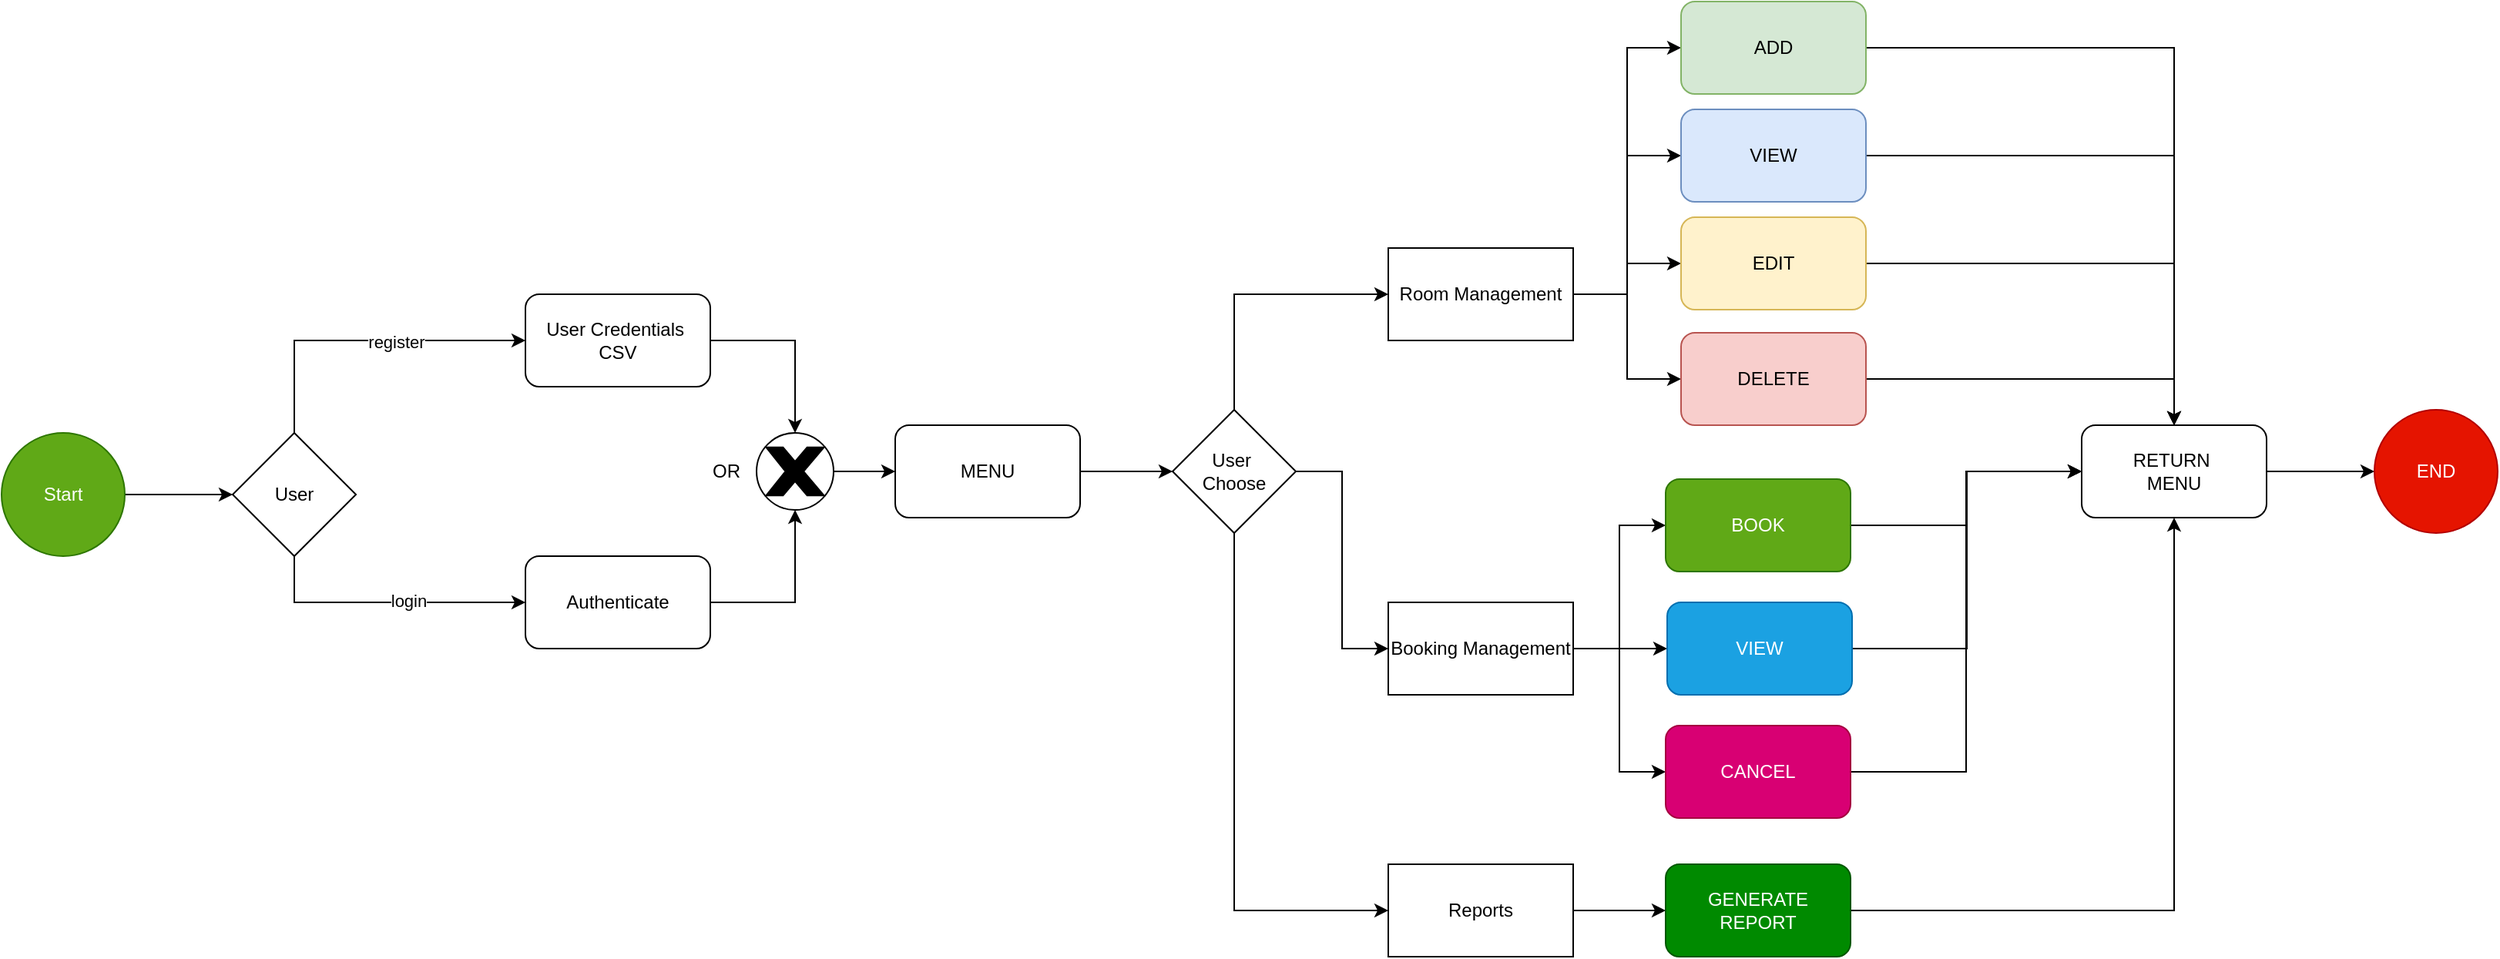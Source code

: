 <mxfile version="24.4.15" type="github">
  <diagram name="Page-1" id="N0BZrAocOwHbhfXpD0al">
    <mxGraphModel dx="1217" dy="3519" grid="1" gridSize="10" guides="1" tooltips="1" connect="1" arrows="1" fold="1" page="1" pageScale="1" pageWidth="827" pageHeight="1169" background="none" math="0" shadow="0">
      <root>
        <mxCell id="0" />
        <mxCell id="1" parent="0" />
        <mxCell id="L46aA3zM3XqTV-ePgoYc-6" style="edgeStyle=orthogonalEdgeStyle;rounded=0;orthogonalLoop=1;jettySize=auto;html=1;exitX=1;exitY=0.5;exitDx=0;exitDy=0;entryX=0;entryY=0.5;entryDx=0;entryDy=0;" edge="1" parent="1" source="L46aA3zM3XqTV-ePgoYc-1" target="L46aA3zM3XqTV-ePgoYc-5">
          <mxGeometry relative="1" as="geometry" />
        </mxCell>
        <mxCell id="L46aA3zM3XqTV-ePgoYc-1" value="Start" style="ellipse;whiteSpace=wrap;html=1;fillColor=#60a917;strokeColor=#2D7600;fontColor=#ffffff;" vertex="1" parent="1">
          <mxGeometry x="100" y="250" width="80" height="80" as="geometry" />
        </mxCell>
        <mxCell id="L46aA3zM3XqTV-ePgoYc-7" style="edgeStyle=orthogonalEdgeStyle;rounded=0;orthogonalLoop=1;jettySize=auto;html=1;exitX=0.5;exitY=0;exitDx=0;exitDy=0;entryX=0;entryY=0.5;entryDx=0;entryDy=0;" edge="1" parent="1" source="L46aA3zM3XqTV-ePgoYc-5" target="L46aA3zM3XqTV-ePgoYc-12">
          <mxGeometry relative="1" as="geometry">
            <mxPoint x="450" y="170" as="targetPoint" />
          </mxGeometry>
        </mxCell>
        <mxCell id="L46aA3zM3XqTV-ePgoYc-10" value="register" style="edgeLabel;html=1;align=center;verticalAlign=middle;resizable=0;points=[];" vertex="1" connectable="0" parent="L46aA3zM3XqTV-ePgoYc-7">
          <mxGeometry x="0.195" y="-1" relative="1" as="geometry">
            <mxPoint as="offset" />
          </mxGeometry>
        </mxCell>
        <mxCell id="L46aA3zM3XqTV-ePgoYc-9" style="edgeStyle=orthogonalEdgeStyle;rounded=0;orthogonalLoop=1;jettySize=auto;html=1;exitX=0.5;exitY=1;exitDx=0;exitDy=0;entryX=0;entryY=0.5;entryDx=0;entryDy=0;" edge="1" parent="1" source="L46aA3zM3XqTV-ePgoYc-5" target="L46aA3zM3XqTV-ePgoYc-8">
          <mxGeometry relative="1" as="geometry" />
        </mxCell>
        <mxCell id="L46aA3zM3XqTV-ePgoYc-11" value="login" style="edgeLabel;html=1;align=center;verticalAlign=middle;resizable=0;points=[];" vertex="1" connectable="0" parent="L46aA3zM3XqTV-ePgoYc-9">
          <mxGeometry x="0.148" y="1" relative="1" as="geometry">
            <mxPoint as="offset" />
          </mxGeometry>
        </mxCell>
        <mxCell id="L46aA3zM3XqTV-ePgoYc-5" value="User" style="rhombus;whiteSpace=wrap;html=1;" vertex="1" parent="1">
          <mxGeometry x="250" y="250" width="80" height="80" as="geometry" />
        </mxCell>
        <mxCell id="L46aA3zM3XqTV-ePgoYc-20" style="edgeStyle=orthogonalEdgeStyle;rounded=0;orthogonalLoop=1;jettySize=auto;html=1;exitX=1;exitY=0.5;exitDx=0;exitDy=0;entryX=0.5;entryY=1;entryDx=0;entryDy=0;" edge="1" parent="1" source="L46aA3zM3XqTV-ePgoYc-8" target="L46aA3zM3XqTV-ePgoYc-14">
          <mxGeometry relative="1" as="geometry" />
        </mxCell>
        <mxCell id="L46aA3zM3XqTV-ePgoYc-8" value="Authenticate" style="rounded=1;whiteSpace=wrap;html=1;" vertex="1" parent="1">
          <mxGeometry x="440" y="330" width="120" height="60" as="geometry" />
        </mxCell>
        <mxCell id="L46aA3zM3XqTV-ePgoYc-19" style="edgeStyle=orthogonalEdgeStyle;rounded=0;orthogonalLoop=1;jettySize=auto;html=1;exitX=1;exitY=0.5;exitDx=0;exitDy=0;entryX=0.5;entryY=0;entryDx=0;entryDy=0;" edge="1" parent="1" source="L46aA3zM3XqTV-ePgoYc-12" target="L46aA3zM3XqTV-ePgoYc-14">
          <mxGeometry relative="1" as="geometry" />
        </mxCell>
        <mxCell id="L46aA3zM3XqTV-ePgoYc-12" value="User Credentials&amp;nbsp;&lt;div&gt;CSV&lt;/div&gt;" style="rounded=1;whiteSpace=wrap;html=1;" vertex="1" parent="1">
          <mxGeometry x="440" y="160" width="120" height="60" as="geometry" />
        </mxCell>
        <mxCell id="L46aA3zM3XqTV-ePgoYc-33" style="edgeStyle=orthogonalEdgeStyle;rounded=0;orthogonalLoop=1;jettySize=auto;html=1;exitX=1;exitY=0.5;exitDx=0;exitDy=0;entryX=0;entryY=0.5;entryDx=0;entryDy=0;" edge="1" parent="1" source="L46aA3zM3XqTV-ePgoYc-13" target="L46aA3zM3XqTV-ePgoYc-29">
          <mxGeometry relative="1" as="geometry" />
        </mxCell>
        <mxCell id="L46aA3zM3XqTV-ePgoYc-13" value="MENU" style="rounded=1;whiteSpace=wrap;html=1;" vertex="1" parent="1">
          <mxGeometry x="680" y="245" width="120" height="60" as="geometry" />
        </mxCell>
        <mxCell id="L46aA3zM3XqTV-ePgoYc-16" value="" style="group" vertex="1" connectable="0" parent="1">
          <mxGeometry x="590" y="250" width="50" height="50" as="geometry" />
        </mxCell>
        <mxCell id="L46aA3zM3XqTV-ePgoYc-14" value="" style="ellipse;whiteSpace=wrap;html=1;" vertex="1" parent="L46aA3zM3XqTV-ePgoYc-16">
          <mxGeometry width="50" height="50" as="geometry" />
        </mxCell>
        <mxCell id="L46aA3zM3XqTV-ePgoYc-15" value="" style="verticalLabelPosition=bottom;verticalAlign=top;html=1;shape=mxgraph.basic.x;fillColor=#000000;" vertex="1" parent="L46aA3zM3XqTV-ePgoYc-16">
          <mxGeometry x="6.25" y="9.375" width="37.5" height="31.25" as="geometry" />
        </mxCell>
        <mxCell id="L46aA3zM3XqTV-ePgoYc-21" style="edgeStyle=orthogonalEdgeStyle;rounded=0;orthogonalLoop=1;jettySize=auto;html=1;exitX=1;exitY=0.5;exitDx=0;exitDy=0;entryX=0;entryY=0.5;entryDx=0;entryDy=0;" edge="1" parent="1" source="L46aA3zM3XqTV-ePgoYc-14" target="L46aA3zM3XqTV-ePgoYc-13">
          <mxGeometry relative="1" as="geometry" />
        </mxCell>
        <mxCell id="L46aA3zM3XqTV-ePgoYc-22" value="OR" style="text;html=1;align=center;verticalAlign=middle;resizable=0;points=[];autosize=1;strokeColor=none;fillColor=none;" vertex="1" parent="1">
          <mxGeometry x="550" y="260" width="40" height="30" as="geometry" />
        </mxCell>
        <mxCell id="L46aA3zM3XqTV-ePgoYc-44" style="edgeStyle=orthogonalEdgeStyle;rounded=0;orthogonalLoop=1;jettySize=auto;html=1;exitX=1;exitY=0.5;exitDx=0;exitDy=0;entryX=0;entryY=0.5;entryDx=0;entryDy=0;" edge="1" parent="1" source="L46aA3zM3XqTV-ePgoYc-23" target="L46aA3zM3XqTV-ePgoYc-40">
          <mxGeometry relative="1" as="geometry" />
        </mxCell>
        <mxCell id="L46aA3zM3XqTV-ePgoYc-45" style="edgeStyle=orthogonalEdgeStyle;rounded=0;orthogonalLoop=1;jettySize=auto;html=1;exitX=1;exitY=0.5;exitDx=0;exitDy=0;entryX=0;entryY=0.5;entryDx=0;entryDy=0;" edge="1" parent="1" source="L46aA3zM3XqTV-ePgoYc-23" target="L46aA3zM3XqTV-ePgoYc-39">
          <mxGeometry relative="1" as="geometry" />
        </mxCell>
        <mxCell id="L46aA3zM3XqTV-ePgoYc-46" style="edgeStyle=orthogonalEdgeStyle;rounded=0;orthogonalLoop=1;jettySize=auto;html=1;exitX=1;exitY=0.5;exitDx=0;exitDy=0;entryX=0;entryY=0.5;entryDx=0;entryDy=0;" edge="1" parent="1" source="L46aA3zM3XqTV-ePgoYc-23" target="L46aA3zM3XqTV-ePgoYc-43">
          <mxGeometry relative="1" as="geometry" />
        </mxCell>
        <mxCell id="L46aA3zM3XqTV-ePgoYc-47" style="edgeStyle=orthogonalEdgeStyle;rounded=0;orthogonalLoop=1;jettySize=auto;html=1;exitX=1;exitY=0.5;exitDx=0;exitDy=0;entryX=0;entryY=0.5;entryDx=0;entryDy=0;" edge="1" parent="1" source="L46aA3zM3XqTV-ePgoYc-23" target="L46aA3zM3XqTV-ePgoYc-41">
          <mxGeometry relative="1" as="geometry" />
        </mxCell>
        <mxCell id="L46aA3zM3XqTV-ePgoYc-23" value="Room Management" style="whiteSpace=wrap;html=1;" vertex="1" parent="1">
          <mxGeometry x="1000" y="130" width="120" height="60" as="geometry" />
        </mxCell>
        <mxCell id="L46aA3zM3XqTV-ePgoYc-58" style="edgeStyle=orthogonalEdgeStyle;rounded=0;orthogonalLoop=1;jettySize=auto;html=1;exitX=1;exitY=0.5;exitDx=0;exitDy=0;entryX=0;entryY=0.5;entryDx=0;entryDy=0;" edge="1" parent="1" source="L46aA3zM3XqTV-ePgoYc-24" target="L46aA3zM3XqTV-ePgoYc-57">
          <mxGeometry relative="1" as="geometry" />
        </mxCell>
        <mxCell id="L46aA3zM3XqTV-ePgoYc-24" value="Reports" style="whiteSpace=wrap;html=1;" vertex="1" parent="1">
          <mxGeometry x="1000" y="530" width="120" height="60" as="geometry" />
        </mxCell>
        <mxCell id="L46aA3zM3XqTV-ePgoYc-53" style="edgeStyle=orthogonalEdgeStyle;rounded=0;orthogonalLoop=1;jettySize=auto;html=1;exitX=1;exitY=0.5;exitDx=0;exitDy=0;entryX=0;entryY=0.5;entryDx=0;entryDy=0;" edge="1" parent="1" source="L46aA3zM3XqTV-ePgoYc-25" target="L46aA3zM3XqTV-ePgoYc-52">
          <mxGeometry relative="1" as="geometry" />
        </mxCell>
        <mxCell id="L46aA3zM3XqTV-ePgoYc-54" style="edgeStyle=orthogonalEdgeStyle;rounded=0;orthogonalLoop=1;jettySize=auto;html=1;exitX=1;exitY=0.5;exitDx=0;exitDy=0;entryX=0;entryY=0.5;entryDx=0;entryDy=0;" edge="1" parent="1" source="L46aA3zM3XqTV-ePgoYc-25" target="L46aA3zM3XqTV-ePgoYc-48">
          <mxGeometry relative="1" as="geometry" />
        </mxCell>
        <mxCell id="L46aA3zM3XqTV-ePgoYc-55" style="edgeStyle=orthogonalEdgeStyle;rounded=0;orthogonalLoop=1;jettySize=auto;html=1;exitX=1;exitY=0.5;exitDx=0;exitDy=0;entryX=0;entryY=0.5;entryDx=0;entryDy=0;" edge="1" parent="1" source="L46aA3zM3XqTV-ePgoYc-25" target="L46aA3zM3XqTV-ePgoYc-50">
          <mxGeometry relative="1" as="geometry" />
        </mxCell>
        <mxCell id="L46aA3zM3XqTV-ePgoYc-25" value="Booking Management" style="whiteSpace=wrap;html=1;" vertex="1" parent="1">
          <mxGeometry x="1000" y="360" width="120" height="60" as="geometry" />
        </mxCell>
        <mxCell id="L46aA3zM3XqTV-ePgoYc-34" style="edgeStyle=orthogonalEdgeStyle;rounded=0;orthogonalLoop=1;jettySize=auto;html=1;exitX=0.5;exitY=0;exitDx=0;exitDy=0;entryX=0;entryY=0.5;entryDx=0;entryDy=0;" edge="1" parent="1" source="L46aA3zM3XqTV-ePgoYc-29" target="L46aA3zM3XqTV-ePgoYc-23">
          <mxGeometry relative="1" as="geometry" />
        </mxCell>
        <mxCell id="L46aA3zM3XqTV-ePgoYc-35" style="edgeStyle=orthogonalEdgeStyle;rounded=0;orthogonalLoop=1;jettySize=auto;html=1;exitX=1;exitY=0.5;exitDx=0;exitDy=0;entryX=0;entryY=0.5;entryDx=0;entryDy=0;" edge="1" parent="1" source="L46aA3zM3XqTV-ePgoYc-29" target="L46aA3zM3XqTV-ePgoYc-25">
          <mxGeometry relative="1" as="geometry" />
        </mxCell>
        <mxCell id="L46aA3zM3XqTV-ePgoYc-36" style="edgeStyle=orthogonalEdgeStyle;rounded=0;orthogonalLoop=1;jettySize=auto;html=1;exitX=0.5;exitY=1;exitDx=0;exitDy=0;entryX=0;entryY=0.5;entryDx=0;entryDy=0;" edge="1" parent="1" source="L46aA3zM3XqTV-ePgoYc-29" target="L46aA3zM3XqTV-ePgoYc-24">
          <mxGeometry relative="1" as="geometry" />
        </mxCell>
        <mxCell id="L46aA3zM3XqTV-ePgoYc-29" value="User&amp;nbsp;&lt;div&gt;Choose&lt;/div&gt;" style="rhombus;whiteSpace=wrap;html=1;" vertex="1" parent="1">
          <mxGeometry x="860" y="235" width="80" height="80" as="geometry" />
        </mxCell>
        <mxCell id="L46aA3zM3XqTV-ePgoYc-64" style="edgeStyle=orthogonalEdgeStyle;rounded=0;orthogonalLoop=1;jettySize=auto;html=1;exitX=1;exitY=0.5;exitDx=0;exitDy=0;entryX=0.5;entryY=0;entryDx=0;entryDy=0;" edge="1" parent="1" source="L46aA3zM3XqTV-ePgoYc-39" target="L46aA3zM3XqTV-ePgoYc-59">
          <mxGeometry relative="1" as="geometry" />
        </mxCell>
        <mxCell id="L46aA3zM3XqTV-ePgoYc-39" value="VIEW" style="rounded=1;whiteSpace=wrap;html=1;fillColor=#dae8fc;strokeColor=#6c8ebf;" vertex="1" parent="1">
          <mxGeometry x="1190" y="40" width="120" height="60" as="geometry" />
        </mxCell>
        <mxCell id="L46aA3zM3XqTV-ePgoYc-60" style="edgeStyle=orthogonalEdgeStyle;rounded=0;orthogonalLoop=1;jettySize=auto;html=1;exitX=1;exitY=0.5;exitDx=0;exitDy=0;entryX=0.5;entryY=0;entryDx=0;entryDy=0;" edge="1" parent="1" source="L46aA3zM3XqTV-ePgoYc-40" target="L46aA3zM3XqTV-ePgoYc-59">
          <mxGeometry relative="1" as="geometry" />
        </mxCell>
        <mxCell id="L46aA3zM3XqTV-ePgoYc-40" value="ADD" style="rounded=1;whiteSpace=wrap;html=1;fillColor=#d5e8d4;strokeColor=#82b366;" vertex="1" parent="1">
          <mxGeometry x="1190" y="-30" width="120" height="60" as="geometry" />
        </mxCell>
        <mxCell id="L46aA3zM3XqTV-ePgoYc-65" style="edgeStyle=orthogonalEdgeStyle;rounded=0;orthogonalLoop=1;jettySize=auto;html=1;exitX=1;exitY=0.5;exitDx=0;exitDy=0;entryX=0.5;entryY=0;entryDx=0;entryDy=0;" edge="1" parent="1" source="L46aA3zM3XqTV-ePgoYc-41" target="L46aA3zM3XqTV-ePgoYc-59">
          <mxGeometry relative="1" as="geometry" />
        </mxCell>
        <mxCell id="L46aA3zM3XqTV-ePgoYc-41" value="DELETE" style="rounded=1;whiteSpace=wrap;html=1;fillColor=#f8cecc;strokeColor=#b85450;" vertex="1" parent="1">
          <mxGeometry x="1190" y="185" width="120" height="60" as="geometry" />
        </mxCell>
        <mxCell id="L46aA3zM3XqTV-ePgoYc-63" style="edgeStyle=orthogonalEdgeStyle;rounded=0;orthogonalLoop=1;jettySize=auto;html=1;exitX=1;exitY=0.5;exitDx=0;exitDy=0;entryX=0.5;entryY=0;entryDx=0;entryDy=0;" edge="1" parent="1" source="L46aA3zM3XqTV-ePgoYc-43" target="L46aA3zM3XqTV-ePgoYc-59">
          <mxGeometry relative="1" as="geometry" />
        </mxCell>
        <mxCell id="L46aA3zM3XqTV-ePgoYc-43" value="EDIT" style="rounded=1;whiteSpace=wrap;html=1;fillColor=#fff2cc;strokeColor=#d6b656;" vertex="1" parent="1">
          <mxGeometry x="1190" y="110" width="120" height="60" as="geometry" />
        </mxCell>
        <mxCell id="L46aA3zM3XqTV-ePgoYc-67" style="edgeStyle=orthogonalEdgeStyle;rounded=0;orthogonalLoop=1;jettySize=auto;html=1;exitX=1;exitY=0.5;exitDx=0;exitDy=0;entryX=0;entryY=0.5;entryDx=0;entryDy=0;" edge="1" parent="1" source="L46aA3zM3XqTV-ePgoYc-48" target="L46aA3zM3XqTV-ePgoYc-59">
          <mxGeometry relative="1" as="geometry" />
        </mxCell>
        <mxCell id="L46aA3zM3XqTV-ePgoYc-48" value="VIEW" style="rounded=1;whiteSpace=wrap;html=1;fillColor=#1ba1e2;strokeColor=#006EAF;fontColor=#ffffff;" vertex="1" parent="1">
          <mxGeometry x="1181" y="360" width="120" height="60" as="geometry" />
        </mxCell>
        <mxCell id="L46aA3zM3XqTV-ePgoYc-68" style="edgeStyle=orthogonalEdgeStyle;rounded=0;orthogonalLoop=1;jettySize=auto;html=1;exitX=1;exitY=0.5;exitDx=0;exitDy=0;entryX=0;entryY=0.5;entryDx=0;entryDy=0;" edge="1" parent="1" source="L46aA3zM3XqTV-ePgoYc-50" target="L46aA3zM3XqTV-ePgoYc-59">
          <mxGeometry relative="1" as="geometry" />
        </mxCell>
        <mxCell id="L46aA3zM3XqTV-ePgoYc-50" value="CANCEL" style="rounded=1;whiteSpace=wrap;html=1;fillColor=#d80073;strokeColor=#A50040;fontColor=#ffffff;" vertex="1" parent="1">
          <mxGeometry x="1180" y="440" width="120" height="60" as="geometry" />
        </mxCell>
        <mxCell id="L46aA3zM3XqTV-ePgoYc-66" style="edgeStyle=orthogonalEdgeStyle;rounded=0;orthogonalLoop=1;jettySize=auto;html=1;exitX=1;exitY=0.5;exitDx=0;exitDy=0;entryX=0;entryY=0.5;entryDx=0;entryDy=0;" edge="1" parent="1" source="L46aA3zM3XqTV-ePgoYc-52" target="L46aA3zM3XqTV-ePgoYc-59">
          <mxGeometry relative="1" as="geometry" />
        </mxCell>
        <mxCell id="L46aA3zM3XqTV-ePgoYc-52" value="BOOK" style="rounded=1;whiteSpace=wrap;html=1;fillColor=#60a917;fontColor=#ffffff;strokeColor=#2D7600;" vertex="1" parent="1">
          <mxGeometry x="1180" y="280" width="120" height="60" as="geometry" />
        </mxCell>
        <mxCell id="L46aA3zM3XqTV-ePgoYc-69" style="edgeStyle=orthogonalEdgeStyle;rounded=0;orthogonalLoop=1;jettySize=auto;html=1;exitX=1;exitY=0.5;exitDx=0;exitDy=0;entryX=0.5;entryY=1;entryDx=0;entryDy=0;" edge="1" parent="1" source="L46aA3zM3XqTV-ePgoYc-57" target="L46aA3zM3XqTV-ePgoYc-59">
          <mxGeometry relative="1" as="geometry" />
        </mxCell>
        <mxCell id="L46aA3zM3XqTV-ePgoYc-57" value="GENERATE&lt;div&gt;REPORT&lt;/div&gt;" style="rounded=1;whiteSpace=wrap;html=1;fillColor=#008a00;fontColor=#ffffff;strokeColor=#005700;" vertex="1" parent="1">
          <mxGeometry x="1180" y="530" width="120" height="60" as="geometry" />
        </mxCell>
        <mxCell id="L46aA3zM3XqTV-ePgoYc-71" style="edgeStyle=orthogonalEdgeStyle;rounded=0;orthogonalLoop=1;jettySize=auto;html=1;exitX=1;exitY=0.5;exitDx=0;exitDy=0;entryX=0;entryY=0.5;entryDx=0;entryDy=0;" edge="1" parent="1" source="L46aA3zM3XqTV-ePgoYc-59" target="L46aA3zM3XqTV-ePgoYc-70">
          <mxGeometry relative="1" as="geometry" />
        </mxCell>
        <mxCell id="L46aA3zM3XqTV-ePgoYc-59" value="RETURN&amp;nbsp;&lt;div&gt;MENU&lt;/div&gt;" style="rounded=1;whiteSpace=wrap;html=1;" vertex="1" parent="1">
          <mxGeometry x="1450" y="245" width="120" height="60" as="geometry" />
        </mxCell>
        <mxCell id="L46aA3zM3XqTV-ePgoYc-70" value="END" style="ellipse;whiteSpace=wrap;html=1;fillColor=#e51400;fontColor=#ffffff;strokeColor=#B20000;" vertex="1" parent="1">
          <mxGeometry x="1640" y="235" width="80" height="80" as="geometry" />
        </mxCell>
      </root>
    </mxGraphModel>
  </diagram>
</mxfile>
